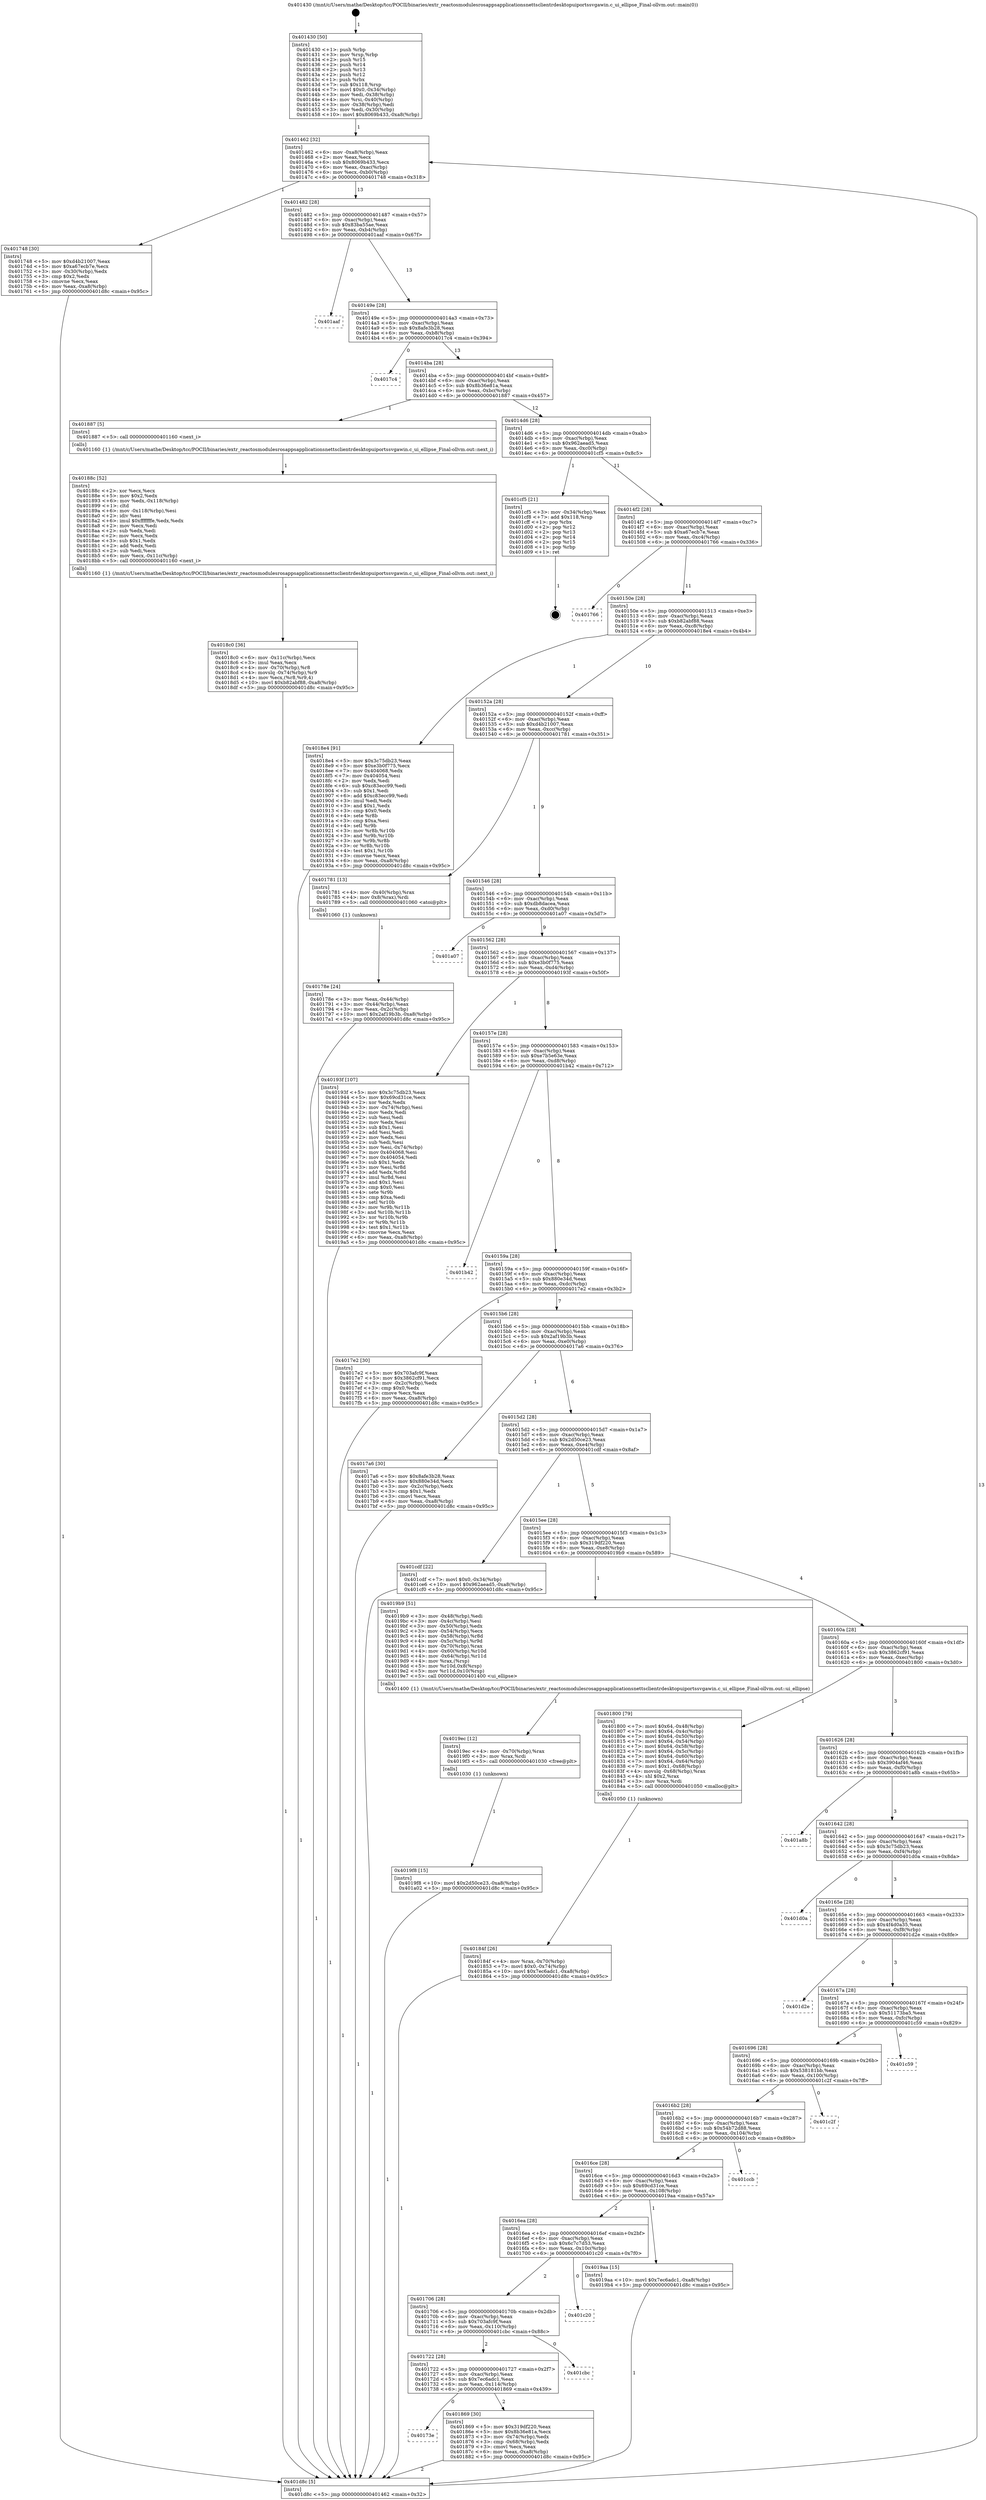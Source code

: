 digraph "0x401430" {
  label = "0x401430 (/mnt/c/Users/mathe/Desktop/tcc/POCII/binaries/extr_reactosmodulesrosappsapplicationsnettsclientrdesktopuiportssvgawin.c_ui_ellipse_Final-ollvm.out::main(0))"
  labelloc = "t"
  node[shape=record]

  Entry [label="",width=0.3,height=0.3,shape=circle,fillcolor=black,style=filled]
  "0x401462" [label="{
     0x401462 [32]\l
     | [instrs]\l
     &nbsp;&nbsp;0x401462 \<+6\>: mov -0xa8(%rbp),%eax\l
     &nbsp;&nbsp;0x401468 \<+2\>: mov %eax,%ecx\l
     &nbsp;&nbsp;0x40146a \<+6\>: sub $0x8069b433,%ecx\l
     &nbsp;&nbsp;0x401470 \<+6\>: mov %eax,-0xac(%rbp)\l
     &nbsp;&nbsp;0x401476 \<+6\>: mov %ecx,-0xb0(%rbp)\l
     &nbsp;&nbsp;0x40147c \<+6\>: je 0000000000401748 \<main+0x318\>\l
  }"]
  "0x401748" [label="{
     0x401748 [30]\l
     | [instrs]\l
     &nbsp;&nbsp;0x401748 \<+5\>: mov $0xd4b21007,%eax\l
     &nbsp;&nbsp;0x40174d \<+5\>: mov $0xa67ecb7e,%ecx\l
     &nbsp;&nbsp;0x401752 \<+3\>: mov -0x30(%rbp),%edx\l
     &nbsp;&nbsp;0x401755 \<+3\>: cmp $0x2,%edx\l
     &nbsp;&nbsp;0x401758 \<+3\>: cmovne %ecx,%eax\l
     &nbsp;&nbsp;0x40175b \<+6\>: mov %eax,-0xa8(%rbp)\l
     &nbsp;&nbsp;0x401761 \<+5\>: jmp 0000000000401d8c \<main+0x95c\>\l
  }"]
  "0x401482" [label="{
     0x401482 [28]\l
     | [instrs]\l
     &nbsp;&nbsp;0x401482 \<+5\>: jmp 0000000000401487 \<main+0x57\>\l
     &nbsp;&nbsp;0x401487 \<+6\>: mov -0xac(%rbp),%eax\l
     &nbsp;&nbsp;0x40148d \<+5\>: sub $0x83ba55ae,%eax\l
     &nbsp;&nbsp;0x401492 \<+6\>: mov %eax,-0xb4(%rbp)\l
     &nbsp;&nbsp;0x401498 \<+6\>: je 0000000000401aaf \<main+0x67f\>\l
  }"]
  "0x401d8c" [label="{
     0x401d8c [5]\l
     | [instrs]\l
     &nbsp;&nbsp;0x401d8c \<+5\>: jmp 0000000000401462 \<main+0x32\>\l
  }"]
  "0x401430" [label="{
     0x401430 [50]\l
     | [instrs]\l
     &nbsp;&nbsp;0x401430 \<+1\>: push %rbp\l
     &nbsp;&nbsp;0x401431 \<+3\>: mov %rsp,%rbp\l
     &nbsp;&nbsp;0x401434 \<+2\>: push %r15\l
     &nbsp;&nbsp;0x401436 \<+2\>: push %r14\l
     &nbsp;&nbsp;0x401438 \<+2\>: push %r13\l
     &nbsp;&nbsp;0x40143a \<+2\>: push %r12\l
     &nbsp;&nbsp;0x40143c \<+1\>: push %rbx\l
     &nbsp;&nbsp;0x40143d \<+7\>: sub $0x118,%rsp\l
     &nbsp;&nbsp;0x401444 \<+7\>: movl $0x0,-0x34(%rbp)\l
     &nbsp;&nbsp;0x40144b \<+3\>: mov %edi,-0x38(%rbp)\l
     &nbsp;&nbsp;0x40144e \<+4\>: mov %rsi,-0x40(%rbp)\l
     &nbsp;&nbsp;0x401452 \<+3\>: mov -0x38(%rbp),%edi\l
     &nbsp;&nbsp;0x401455 \<+3\>: mov %edi,-0x30(%rbp)\l
     &nbsp;&nbsp;0x401458 \<+10\>: movl $0x8069b433,-0xa8(%rbp)\l
  }"]
  Exit [label="",width=0.3,height=0.3,shape=circle,fillcolor=black,style=filled,peripheries=2]
  "0x401aaf" [label="{
     0x401aaf\l
  }", style=dashed]
  "0x40149e" [label="{
     0x40149e [28]\l
     | [instrs]\l
     &nbsp;&nbsp;0x40149e \<+5\>: jmp 00000000004014a3 \<main+0x73\>\l
     &nbsp;&nbsp;0x4014a3 \<+6\>: mov -0xac(%rbp),%eax\l
     &nbsp;&nbsp;0x4014a9 \<+5\>: sub $0x8afe3b28,%eax\l
     &nbsp;&nbsp;0x4014ae \<+6\>: mov %eax,-0xb8(%rbp)\l
     &nbsp;&nbsp;0x4014b4 \<+6\>: je 00000000004017c4 \<main+0x394\>\l
  }"]
  "0x4019f8" [label="{
     0x4019f8 [15]\l
     | [instrs]\l
     &nbsp;&nbsp;0x4019f8 \<+10\>: movl $0x2d50ce23,-0xa8(%rbp)\l
     &nbsp;&nbsp;0x401a02 \<+5\>: jmp 0000000000401d8c \<main+0x95c\>\l
  }"]
  "0x4017c4" [label="{
     0x4017c4\l
  }", style=dashed]
  "0x4014ba" [label="{
     0x4014ba [28]\l
     | [instrs]\l
     &nbsp;&nbsp;0x4014ba \<+5\>: jmp 00000000004014bf \<main+0x8f\>\l
     &nbsp;&nbsp;0x4014bf \<+6\>: mov -0xac(%rbp),%eax\l
     &nbsp;&nbsp;0x4014c5 \<+5\>: sub $0x8b36e81a,%eax\l
     &nbsp;&nbsp;0x4014ca \<+6\>: mov %eax,-0xbc(%rbp)\l
     &nbsp;&nbsp;0x4014d0 \<+6\>: je 0000000000401887 \<main+0x457\>\l
  }"]
  "0x4019ec" [label="{
     0x4019ec [12]\l
     | [instrs]\l
     &nbsp;&nbsp;0x4019ec \<+4\>: mov -0x70(%rbp),%rax\l
     &nbsp;&nbsp;0x4019f0 \<+3\>: mov %rax,%rdi\l
     &nbsp;&nbsp;0x4019f3 \<+5\>: call 0000000000401030 \<free@plt\>\l
     | [calls]\l
     &nbsp;&nbsp;0x401030 \{1\} (unknown)\l
  }"]
  "0x401887" [label="{
     0x401887 [5]\l
     | [instrs]\l
     &nbsp;&nbsp;0x401887 \<+5\>: call 0000000000401160 \<next_i\>\l
     | [calls]\l
     &nbsp;&nbsp;0x401160 \{1\} (/mnt/c/Users/mathe/Desktop/tcc/POCII/binaries/extr_reactosmodulesrosappsapplicationsnettsclientrdesktopuiportssvgawin.c_ui_ellipse_Final-ollvm.out::next_i)\l
  }"]
  "0x4014d6" [label="{
     0x4014d6 [28]\l
     | [instrs]\l
     &nbsp;&nbsp;0x4014d6 \<+5\>: jmp 00000000004014db \<main+0xab\>\l
     &nbsp;&nbsp;0x4014db \<+6\>: mov -0xac(%rbp),%eax\l
     &nbsp;&nbsp;0x4014e1 \<+5\>: sub $0x962aead5,%eax\l
     &nbsp;&nbsp;0x4014e6 \<+6\>: mov %eax,-0xc0(%rbp)\l
     &nbsp;&nbsp;0x4014ec \<+6\>: je 0000000000401cf5 \<main+0x8c5\>\l
  }"]
  "0x4018c0" [label="{
     0x4018c0 [36]\l
     | [instrs]\l
     &nbsp;&nbsp;0x4018c0 \<+6\>: mov -0x11c(%rbp),%ecx\l
     &nbsp;&nbsp;0x4018c6 \<+3\>: imul %eax,%ecx\l
     &nbsp;&nbsp;0x4018c9 \<+4\>: mov -0x70(%rbp),%r8\l
     &nbsp;&nbsp;0x4018cd \<+4\>: movslq -0x74(%rbp),%r9\l
     &nbsp;&nbsp;0x4018d1 \<+4\>: mov %ecx,(%r8,%r9,4)\l
     &nbsp;&nbsp;0x4018d5 \<+10\>: movl $0xb82abf88,-0xa8(%rbp)\l
     &nbsp;&nbsp;0x4018df \<+5\>: jmp 0000000000401d8c \<main+0x95c\>\l
  }"]
  "0x401cf5" [label="{
     0x401cf5 [21]\l
     | [instrs]\l
     &nbsp;&nbsp;0x401cf5 \<+3\>: mov -0x34(%rbp),%eax\l
     &nbsp;&nbsp;0x401cf8 \<+7\>: add $0x118,%rsp\l
     &nbsp;&nbsp;0x401cff \<+1\>: pop %rbx\l
     &nbsp;&nbsp;0x401d00 \<+2\>: pop %r12\l
     &nbsp;&nbsp;0x401d02 \<+2\>: pop %r13\l
     &nbsp;&nbsp;0x401d04 \<+2\>: pop %r14\l
     &nbsp;&nbsp;0x401d06 \<+2\>: pop %r15\l
     &nbsp;&nbsp;0x401d08 \<+1\>: pop %rbp\l
     &nbsp;&nbsp;0x401d09 \<+1\>: ret\l
  }"]
  "0x4014f2" [label="{
     0x4014f2 [28]\l
     | [instrs]\l
     &nbsp;&nbsp;0x4014f2 \<+5\>: jmp 00000000004014f7 \<main+0xc7\>\l
     &nbsp;&nbsp;0x4014f7 \<+6\>: mov -0xac(%rbp),%eax\l
     &nbsp;&nbsp;0x4014fd \<+5\>: sub $0xa67ecb7e,%eax\l
     &nbsp;&nbsp;0x401502 \<+6\>: mov %eax,-0xc4(%rbp)\l
     &nbsp;&nbsp;0x401508 \<+6\>: je 0000000000401766 \<main+0x336\>\l
  }"]
  "0x40188c" [label="{
     0x40188c [52]\l
     | [instrs]\l
     &nbsp;&nbsp;0x40188c \<+2\>: xor %ecx,%ecx\l
     &nbsp;&nbsp;0x40188e \<+5\>: mov $0x2,%edx\l
     &nbsp;&nbsp;0x401893 \<+6\>: mov %edx,-0x118(%rbp)\l
     &nbsp;&nbsp;0x401899 \<+1\>: cltd\l
     &nbsp;&nbsp;0x40189a \<+6\>: mov -0x118(%rbp),%esi\l
     &nbsp;&nbsp;0x4018a0 \<+2\>: idiv %esi\l
     &nbsp;&nbsp;0x4018a2 \<+6\>: imul $0xfffffffe,%edx,%edx\l
     &nbsp;&nbsp;0x4018a8 \<+2\>: mov %ecx,%edi\l
     &nbsp;&nbsp;0x4018aa \<+2\>: sub %edx,%edi\l
     &nbsp;&nbsp;0x4018ac \<+2\>: mov %ecx,%edx\l
     &nbsp;&nbsp;0x4018ae \<+3\>: sub $0x1,%edx\l
     &nbsp;&nbsp;0x4018b1 \<+2\>: add %edx,%edi\l
     &nbsp;&nbsp;0x4018b3 \<+2\>: sub %edi,%ecx\l
     &nbsp;&nbsp;0x4018b5 \<+6\>: mov %ecx,-0x11c(%rbp)\l
     &nbsp;&nbsp;0x4018bb \<+5\>: call 0000000000401160 \<next_i\>\l
     | [calls]\l
     &nbsp;&nbsp;0x401160 \{1\} (/mnt/c/Users/mathe/Desktop/tcc/POCII/binaries/extr_reactosmodulesrosappsapplicationsnettsclientrdesktopuiportssvgawin.c_ui_ellipse_Final-ollvm.out::next_i)\l
  }"]
  "0x401766" [label="{
     0x401766\l
  }", style=dashed]
  "0x40150e" [label="{
     0x40150e [28]\l
     | [instrs]\l
     &nbsp;&nbsp;0x40150e \<+5\>: jmp 0000000000401513 \<main+0xe3\>\l
     &nbsp;&nbsp;0x401513 \<+6\>: mov -0xac(%rbp),%eax\l
     &nbsp;&nbsp;0x401519 \<+5\>: sub $0xb82abf88,%eax\l
     &nbsp;&nbsp;0x40151e \<+6\>: mov %eax,-0xc8(%rbp)\l
     &nbsp;&nbsp;0x401524 \<+6\>: je 00000000004018e4 \<main+0x4b4\>\l
  }"]
  "0x40173e" [label="{
     0x40173e\l
  }", style=dashed]
  "0x4018e4" [label="{
     0x4018e4 [91]\l
     | [instrs]\l
     &nbsp;&nbsp;0x4018e4 \<+5\>: mov $0x3c75db23,%eax\l
     &nbsp;&nbsp;0x4018e9 \<+5\>: mov $0xe3b0f775,%ecx\l
     &nbsp;&nbsp;0x4018ee \<+7\>: mov 0x404068,%edx\l
     &nbsp;&nbsp;0x4018f5 \<+7\>: mov 0x404054,%esi\l
     &nbsp;&nbsp;0x4018fc \<+2\>: mov %edx,%edi\l
     &nbsp;&nbsp;0x4018fe \<+6\>: sub $0xc83ecc99,%edi\l
     &nbsp;&nbsp;0x401904 \<+3\>: sub $0x1,%edi\l
     &nbsp;&nbsp;0x401907 \<+6\>: add $0xc83ecc99,%edi\l
     &nbsp;&nbsp;0x40190d \<+3\>: imul %edi,%edx\l
     &nbsp;&nbsp;0x401910 \<+3\>: and $0x1,%edx\l
     &nbsp;&nbsp;0x401913 \<+3\>: cmp $0x0,%edx\l
     &nbsp;&nbsp;0x401916 \<+4\>: sete %r8b\l
     &nbsp;&nbsp;0x40191a \<+3\>: cmp $0xa,%esi\l
     &nbsp;&nbsp;0x40191d \<+4\>: setl %r9b\l
     &nbsp;&nbsp;0x401921 \<+3\>: mov %r8b,%r10b\l
     &nbsp;&nbsp;0x401924 \<+3\>: and %r9b,%r10b\l
     &nbsp;&nbsp;0x401927 \<+3\>: xor %r9b,%r8b\l
     &nbsp;&nbsp;0x40192a \<+3\>: or %r8b,%r10b\l
     &nbsp;&nbsp;0x40192d \<+4\>: test $0x1,%r10b\l
     &nbsp;&nbsp;0x401931 \<+3\>: cmovne %ecx,%eax\l
     &nbsp;&nbsp;0x401934 \<+6\>: mov %eax,-0xa8(%rbp)\l
     &nbsp;&nbsp;0x40193a \<+5\>: jmp 0000000000401d8c \<main+0x95c\>\l
  }"]
  "0x40152a" [label="{
     0x40152a [28]\l
     | [instrs]\l
     &nbsp;&nbsp;0x40152a \<+5\>: jmp 000000000040152f \<main+0xff\>\l
     &nbsp;&nbsp;0x40152f \<+6\>: mov -0xac(%rbp),%eax\l
     &nbsp;&nbsp;0x401535 \<+5\>: sub $0xd4b21007,%eax\l
     &nbsp;&nbsp;0x40153a \<+6\>: mov %eax,-0xcc(%rbp)\l
     &nbsp;&nbsp;0x401540 \<+6\>: je 0000000000401781 \<main+0x351\>\l
  }"]
  "0x401869" [label="{
     0x401869 [30]\l
     | [instrs]\l
     &nbsp;&nbsp;0x401869 \<+5\>: mov $0x319df220,%eax\l
     &nbsp;&nbsp;0x40186e \<+5\>: mov $0x8b36e81a,%ecx\l
     &nbsp;&nbsp;0x401873 \<+3\>: mov -0x74(%rbp),%edx\l
     &nbsp;&nbsp;0x401876 \<+3\>: cmp -0x68(%rbp),%edx\l
     &nbsp;&nbsp;0x401879 \<+3\>: cmovl %ecx,%eax\l
     &nbsp;&nbsp;0x40187c \<+6\>: mov %eax,-0xa8(%rbp)\l
     &nbsp;&nbsp;0x401882 \<+5\>: jmp 0000000000401d8c \<main+0x95c\>\l
  }"]
  "0x401781" [label="{
     0x401781 [13]\l
     | [instrs]\l
     &nbsp;&nbsp;0x401781 \<+4\>: mov -0x40(%rbp),%rax\l
     &nbsp;&nbsp;0x401785 \<+4\>: mov 0x8(%rax),%rdi\l
     &nbsp;&nbsp;0x401789 \<+5\>: call 0000000000401060 \<atoi@plt\>\l
     | [calls]\l
     &nbsp;&nbsp;0x401060 \{1\} (unknown)\l
  }"]
  "0x401546" [label="{
     0x401546 [28]\l
     | [instrs]\l
     &nbsp;&nbsp;0x401546 \<+5\>: jmp 000000000040154b \<main+0x11b\>\l
     &nbsp;&nbsp;0x40154b \<+6\>: mov -0xac(%rbp),%eax\l
     &nbsp;&nbsp;0x401551 \<+5\>: sub $0xdb8dacea,%eax\l
     &nbsp;&nbsp;0x401556 \<+6\>: mov %eax,-0xd0(%rbp)\l
     &nbsp;&nbsp;0x40155c \<+6\>: je 0000000000401a07 \<main+0x5d7\>\l
  }"]
  "0x40178e" [label="{
     0x40178e [24]\l
     | [instrs]\l
     &nbsp;&nbsp;0x40178e \<+3\>: mov %eax,-0x44(%rbp)\l
     &nbsp;&nbsp;0x401791 \<+3\>: mov -0x44(%rbp),%eax\l
     &nbsp;&nbsp;0x401794 \<+3\>: mov %eax,-0x2c(%rbp)\l
     &nbsp;&nbsp;0x401797 \<+10\>: movl $0x2af19b3b,-0xa8(%rbp)\l
     &nbsp;&nbsp;0x4017a1 \<+5\>: jmp 0000000000401d8c \<main+0x95c\>\l
  }"]
  "0x401722" [label="{
     0x401722 [28]\l
     | [instrs]\l
     &nbsp;&nbsp;0x401722 \<+5\>: jmp 0000000000401727 \<main+0x2f7\>\l
     &nbsp;&nbsp;0x401727 \<+6\>: mov -0xac(%rbp),%eax\l
     &nbsp;&nbsp;0x40172d \<+5\>: sub $0x7ec6adc1,%eax\l
     &nbsp;&nbsp;0x401732 \<+6\>: mov %eax,-0x114(%rbp)\l
     &nbsp;&nbsp;0x401738 \<+6\>: je 0000000000401869 \<main+0x439\>\l
  }"]
  "0x401a07" [label="{
     0x401a07\l
  }", style=dashed]
  "0x401562" [label="{
     0x401562 [28]\l
     | [instrs]\l
     &nbsp;&nbsp;0x401562 \<+5\>: jmp 0000000000401567 \<main+0x137\>\l
     &nbsp;&nbsp;0x401567 \<+6\>: mov -0xac(%rbp),%eax\l
     &nbsp;&nbsp;0x40156d \<+5\>: sub $0xe3b0f775,%eax\l
     &nbsp;&nbsp;0x401572 \<+6\>: mov %eax,-0xd4(%rbp)\l
     &nbsp;&nbsp;0x401578 \<+6\>: je 000000000040193f \<main+0x50f\>\l
  }"]
  "0x401cbc" [label="{
     0x401cbc\l
  }", style=dashed]
  "0x40193f" [label="{
     0x40193f [107]\l
     | [instrs]\l
     &nbsp;&nbsp;0x40193f \<+5\>: mov $0x3c75db23,%eax\l
     &nbsp;&nbsp;0x401944 \<+5\>: mov $0x69cd31ce,%ecx\l
     &nbsp;&nbsp;0x401949 \<+2\>: xor %edx,%edx\l
     &nbsp;&nbsp;0x40194b \<+3\>: mov -0x74(%rbp),%esi\l
     &nbsp;&nbsp;0x40194e \<+2\>: mov %edx,%edi\l
     &nbsp;&nbsp;0x401950 \<+2\>: sub %esi,%edi\l
     &nbsp;&nbsp;0x401952 \<+2\>: mov %edx,%esi\l
     &nbsp;&nbsp;0x401954 \<+3\>: sub $0x1,%esi\l
     &nbsp;&nbsp;0x401957 \<+2\>: add %esi,%edi\l
     &nbsp;&nbsp;0x401959 \<+2\>: mov %edx,%esi\l
     &nbsp;&nbsp;0x40195b \<+2\>: sub %edi,%esi\l
     &nbsp;&nbsp;0x40195d \<+3\>: mov %esi,-0x74(%rbp)\l
     &nbsp;&nbsp;0x401960 \<+7\>: mov 0x404068,%esi\l
     &nbsp;&nbsp;0x401967 \<+7\>: mov 0x404054,%edi\l
     &nbsp;&nbsp;0x40196e \<+3\>: sub $0x1,%edx\l
     &nbsp;&nbsp;0x401971 \<+3\>: mov %esi,%r8d\l
     &nbsp;&nbsp;0x401974 \<+3\>: add %edx,%r8d\l
     &nbsp;&nbsp;0x401977 \<+4\>: imul %r8d,%esi\l
     &nbsp;&nbsp;0x40197b \<+3\>: and $0x1,%esi\l
     &nbsp;&nbsp;0x40197e \<+3\>: cmp $0x0,%esi\l
     &nbsp;&nbsp;0x401981 \<+4\>: sete %r9b\l
     &nbsp;&nbsp;0x401985 \<+3\>: cmp $0xa,%edi\l
     &nbsp;&nbsp;0x401988 \<+4\>: setl %r10b\l
     &nbsp;&nbsp;0x40198c \<+3\>: mov %r9b,%r11b\l
     &nbsp;&nbsp;0x40198f \<+3\>: and %r10b,%r11b\l
     &nbsp;&nbsp;0x401992 \<+3\>: xor %r10b,%r9b\l
     &nbsp;&nbsp;0x401995 \<+3\>: or %r9b,%r11b\l
     &nbsp;&nbsp;0x401998 \<+4\>: test $0x1,%r11b\l
     &nbsp;&nbsp;0x40199c \<+3\>: cmovne %ecx,%eax\l
     &nbsp;&nbsp;0x40199f \<+6\>: mov %eax,-0xa8(%rbp)\l
     &nbsp;&nbsp;0x4019a5 \<+5\>: jmp 0000000000401d8c \<main+0x95c\>\l
  }"]
  "0x40157e" [label="{
     0x40157e [28]\l
     | [instrs]\l
     &nbsp;&nbsp;0x40157e \<+5\>: jmp 0000000000401583 \<main+0x153\>\l
     &nbsp;&nbsp;0x401583 \<+6\>: mov -0xac(%rbp),%eax\l
     &nbsp;&nbsp;0x401589 \<+5\>: sub $0xe7b5e63e,%eax\l
     &nbsp;&nbsp;0x40158e \<+6\>: mov %eax,-0xd8(%rbp)\l
     &nbsp;&nbsp;0x401594 \<+6\>: je 0000000000401b42 \<main+0x712\>\l
  }"]
  "0x401706" [label="{
     0x401706 [28]\l
     | [instrs]\l
     &nbsp;&nbsp;0x401706 \<+5\>: jmp 000000000040170b \<main+0x2db\>\l
     &nbsp;&nbsp;0x40170b \<+6\>: mov -0xac(%rbp),%eax\l
     &nbsp;&nbsp;0x401711 \<+5\>: sub $0x703afc9f,%eax\l
     &nbsp;&nbsp;0x401716 \<+6\>: mov %eax,-0x110(%rbp)\l
     &nbsp;&nbsp;0x40171c \<+6\>: je 0000000000401cbc \<main+0x88c\>\l
  }"]
  "0x401b42" [label="{
     0x401b42\l
  }", style=dashed]
  "0x40159a" [label="{
     0x40159a [28]\l
     | [instrs]\l
     &nbsp;&nbsp;0x40159a \<+5\>: jmp 000000000040159f \<main+0x16f\>\l
     &nbsp;&nbsp;0x40159f \<+6\>: mov -0xac(%rbp),%eax\l
     &nbsp;&nbsp;0x4015a5 \<+5\>: sub $0x880e34d,%eax\l
     &nbsp;&nbsp;0x4015aa \<+6\>: mov %eax,-0xdc(%rbp)\l
     &nbsp;&nbsp;0x4015b0 \<+6\>: je 00000000004017e2 \<main+0x3b2\>\l
  }"]
  "0x401c20" [label="{
     0x401c20\l
  }", style=dashed]
  "0x4017e2" [label="{
     0x4017e2 [30]\l
     | [instrs]\l
     &nbsp;&nbsp;0x4017e2 \<+5\>: mov $0x703afc9f,%eax\l
     &nbsp;&nbsp;0x4017e7 \<+5\>: mov $0x3862cf91,%ecx\l
     &nbsp;&nbsp;0x4017ec \<+3\>: mov -0x2c(%rbp),%edx\l
     &nbsp;&nbsp;0x4017ef \<+3\>: cmp $0x0,%edx\l
     &nbsp;&nbsp;0x4017f2 \<+3\>: cmove %ecx,%eax\l
     &nbsp;&nbsp;0x4017f5 \<+6\>: mov %eax,-0xa8(%rbp)\l
     &nbsp;&nbsp;0x4017fb \<+5\>: jmp 0000000000401d8c \<main+0x95c\>\l
  }"]
  "0x4015b6" [label="{
     0x4015b6 [28]\l
     | [instrs]\l
     &nbsp;&nbsp;0x4015b6 \<+5\>: jmp 00000000004015bb \<main+0x18b\>\l
     &nbsp;&nbsp;0x4015bb \<+6\>: mov -0xac(%rbp),%eax\l
     &nbsp;&nbsp;0x4015c1 \<+5\>: sub $0x2af19b3b,%eax\l
     &nbsp;&nbsp;0x4015c6 \<+6\>: mov %eax,-0xe0(%rbp)\l
     &nbsp;&nbsp;0x4015cc \<+6\>: je 00000000004017a6 \<main+0x376\>\l
  }"]
  "0x4016ea" [label="{
     0x4016ea [28]\l
     | [instrs]\l
     &nbsp;&nbsp;0x4016ea \<+5\>: jmp 00000000004016ef \<main+0x2bf\>\l
     &nbsp;&nbsp;0x4016ef \<+6\>: mov -0xac(%rbp),%eax\l
     &nbsp;&nbsp;0x4016f5 \<+5\>: sub $0x6c7c7d53,%eax\l
     &nbsp;&nbsp;0x4016fa \<+6\>: mov %eax,-0x10c(%rbp)\l
     &nbsp;&nbsp;0x401700 \<+6\>: je 0000000000401c20 \<main+0x7f0\>\l
  }"]
  "0x4017a6" [label="{
     0x4017a6 [30]\l
     | [instrs]\l
     &nbsp;&nbsp;0x4017a6 \<+5\>: mov $0x8afe3b28,%eax\l
     &nbsp;&nbsp;0x4017ab \<+5\>: mov $0x880e34d,%ecx\l
     &nbsp;&nbsp;0x4017b0 \<+3\>: mov -0x2c(%rbp),%edx\l
     &nbsp;&nbsp;0x4017b3 \<+3\>: cmp $0x1,%edx\l
     &nbsp;&nbsp;0x4017b6 \<+3\>: cmovl %ecx,%eax\l
     &nbsp;&nbsp;0x4017b9 \<+6\>: mov %eax,-0xa8(%rbp)\l
     &nbsp;&nbsp;0x4017bf \<+5\>: jmp 0000000000401d8c \<main+0x95c\>\l
  }"]
  "0x4015d2" [label="{
     0x4015d2 [28]\l
     | [instrs]\l
     &nbsp;&nbsp;0x4015d2 \<+5\>: jmp 00000000004015d7 \<main+0x1a7\>\l
     &nbsp;&nbsp;0x4015d7 \<+6\>: mov -0xac(%rbp),%eax\l
     &nbsp;&nbsp;0x4015dd \<+5\>: sub $0x2d50ce23,%eax\l
     &nbsp;&nbsp;0x4015e2 \<+6\>: mov %eax,-0xe4(%rbp)\l
     &nbsp;&nbsp;0x4015e8 \<+6\>: je 0000000000401cdf \<main+0x8af\>\l
  }"]
  "0x4019aa" [label="{
     0x4019aa [15]\l
     | [instrs]\l
     &nbsp;&nbsp;0x4019aa \<+10\>: movl $0x7ec6adc1,-0xa8(%rbp)\l
     &nbsp;&nbsp;0x4019b4 \<+5\>: jmp 0000000000401d8c \<main+0x95c\>\l
  }"]
  "0x401cdf" [label="{
     0x401cdf [22]\l
     | [instrs]\l
     &nbsp;&nbsp;0x401cdf \<+7\>: movl $0x0,-0x34(%rbp)\l
     &nbsp;&nbsp;0x401ce6 \<+10\>: movl $0x962aead5,-0xa8(%rbp)\l
     &nbsp;&nbsp;0x401cf0 \<+5\>: jmp 0000000000401d8c \<main+0x95c\>\l
  }"]
  "0x4015ee" [label="{
     0x4015ee [28]\l
     | [instrs]\l
     &nbsp;&nbsp;0x4015ee \<+5\>: jmp 00000000004015f3 \<main+0x1c3\>\l
     &nbsp;&nbsp;0x4015f3 \<+6\>: mov -0xac(%rbp),%eax\l
     &nbsp;&nbsp;0x4015f9 \<+5\>: sub $0x319df220,%eax\l
     &nbsp;&nbsp;0x4015fe \<+6\>: mov %eax,-0xe8(%rbp)\l
     &nbsp;&nbsp;0x401604 \<+6\>: je 00000000004019b9 \<main+0x589\>\l
  }"]
  "0x4016ce" [label="{
     0x4016ce [28]\l
     | [instrs]\l
     &nbsp;&nbsp;0x4016ce \<+5\>: jmp 00000000004016d3 \<main+0x2a3\>\l
     &nbsp;&nbsp;0x4016d3 \<+6\>: mov -0xac(%rbp),%eax\l
     &nbsp;&nbsp;0x4016d9 \<+5\>: sub $0x69cd31ce,%eax\l
     &nbsp;&nbsp;0x4016de \<+6\>: mov %eax,-0x108(%rbp)\l
     &nbsp;&nbsp;0x4016e4 \<+6\>: je 00000000004019aa \<main+0x57a\>\l
  }"]
  "0x4019b9" [label="{
     0x4019b9 [51]\l
     | [instrs]\l
     &nbsp;&nbsp;0x4019b9 \<+3\>: mov -0x48(%rbp),%edi\l
     &nbsp;&nbsp;0x4019bc \<+3\>: mov -0x4c(%rbp),%esi\l
     &nbsp;&nbsp;0x4019bf \<+3\>: mov -0x50(%rbp),%edx\l
     &nbsp;&nbsp;0x4019c2 \<+3\>: mov -0x54(%rbp),%ecx\l
     &nbsp;&nbsp;0x4019c5 \<+4\>: mov -0x58(%rbp),%r8d\l
     &nbsp;&nbsp;0x4019c9 \<+4\>: mov -0x5c(%rbp),%r9d\l
     &nbsp;&nbsp;0x4019cd \<+4\>: mov -0x70(%rbp),%rax\l
     &nbsp;&nbsp;0x4019d1 \<+4\>: mov -0x60(%rbp),%r10d\l
     &nbsp;&nbsp;0x4019d5 \<+4\>: mov -0x64(%rbp),%r11d\l
     &nbsp;&nbsp;0x4019d9 \<+4\>: mov %rax,(%rsp)\l
     &nbsp;&nbsp;0x4019dd \<+5\>: mov %r10d,0x8(%rsp)\l
     &nbsp;&nbsp;0x4019e2 \<+5\>: mov %r11d,0x10(%rsp)\l
     &nbsp;&nbsp;0x4019e7 \<+5\>: call 0000000000401400 \<ui_ellipse\>\l
     | [calls]\l
     &nbsp;&nbsp;0x401400 \{1\} (/mnt/c/Users/mathe/Desktop/tcc/POCII/binaries/extr_reactosmodulesrosappsapplicationsnettsclientrdesktopuiportssvgawin.c_ui_ellipse_Final-ollvm.out::ui_ellipse)\l
  }"]
  "0x40160a" [label="{
     0x40160a [28]\l
     | [instrs]\l
     &nbsp;&nbsp;0x40160a \<+5\>: jmp 000000000040160f \<main+0x1df\>\l
     &nbsp;&nbsp;0x40160f \<+6\>: mov -0xac(%rbp),%eax\l
     &nbsp;&nbsp;0x401615 \<+5\>: sub $0x3862cf91,%eax\l
     &nbsp;&nbsp;0x40161a \<+6\>: mov %eax,-0xec(%rbp)\l
     &nbsp;&nbsp;0x401620 \<+6\>: je 0000000000401800 \<main+0x3d0\>\l
  }"]
  "0x401ccb" [label="{
     0x401ccb\l
  }", style=dashed]
  "0x401800" [label="{
     0x401800 [79]\l
     | [instrs]\l
     &nbsp;&nbsp;0x401800 \<+7\>: movl $0x64,-0x48(%rbp)\l
     &nbsp;&nbsp;0x401807 \<+7\>: movl $0x64,-0x4c(%rbp)\l
     &nbsp;&nbsp;0x40180e \<+7\>: movl $0x64,-0x50(%rbp)\l
     &nbsp;&nbsp;0x401815 \<+7\>: movl $0x64,-0x54(%rbp)\l
     &nbsp;&nbsp;0x40181c \<+7\>: movl $0x64,-0x58(%rbp)\l
     &nbsp;&nbsp;0x401823 \<+7\>: movl $0x64,-0x5c(%rbp)\l
     &nbsp;&nbsp;0x40182a \<+7\>: movl $0x64,-0x60(%rbp)\l
     &nbsp;&nbsp;0x401831 \<+7\>: movl $0x64,-0x64(%rbp)\l
     &nbsp;&nbsp;0x401838 \<+7\>: movl $0x1,-0x68(%rbp)\l
     &nbsp;&nbsp;0x40183f \<+4\>: movslq -0x68(%rbp),%rax\l
     &nbsp;&nbsp;0x401843 \<+4\>: shl $0x2,%rax\l
     &nbsp;&nbsp;0x401847 \<+3\>: mov %rax,%rdi\l
     &nbsp;&nbsp;0x40184a \<+5\>: call 0000000000401050 \<malloc@plt\>\l
     | [calls]\l
     &nbsp;&nbsp;0x401050 \{1\} (unknown)\l
  }"]
  "0x401626" [label="{
     0x401626 [28]\l
     | [instrs]\l
     &nbsp;&nbsp;0x401626 \<+5\>: jmp 000000000040162b \<main+0x1fb\>\l
     &nbsp;&nbsp;0x40162b \<+6\>: mov -0xac(%rbp),%eax\l
     &nbsp;&nbsp;0x401631 \<+5\>: sub $0x3904af46,%eax\l
     &nbsp;&nbsp;0x401636 \<+6\>: mov %eax,-0xf0(%rbp)\l
     &nbsp;&nbsp;0x40163c \<+6\>: je 0000000000401a8b \<main+0x65b\>\l
  }"]
  "0x40184f" [label="{
     0x40184f [26]\l
     | [instrs]\l
     &nbsp;&nbsp;0x40184f \<+4\>: mov %rax,-0x70(%rbp)\l
     &nbsp;&nbsp;0x401853 \<+7\>: movl $0x0,-0x74(%rbp)\l
     &nbsp;&nbsp;0x40185a \<+10\>: movl $0x7ec6adc1,-0xa8(%rbp)\l
     &nbsp;&nbsp;0x401864 \<+5\>: jmp 0000000000401d8c \<main+0x95c\>\l
  }"]
  "0x4016b2" [label="{
     0x4016b2 [28]\l
     | [instrs]\l
     &nbsp;&nbsp;0x4016b2 \<+5\>: jmp 00000000004016b7 \<main+0x287\>\l
     &nbsp;&nbsp;0x4016b7 \<+6\>: mov -0xac(%rbp),%eax\l
     &nbsp;&nbsp;0x4016bd \<+5\>: sub $0x54b72d88,%eax\l
     &nbsp;&nbsp;0x4016c2 \<+6\>: mov %eax,-0x104(%rbp)\l
     &nbsp;&nbsp;0x4016c8 \<+6\>: je 0000000000401ccb \<main+0x89b\>\l
  }"]
  "0x401a8b" [label="{
     0x401a8b\l
  }", style=dashed]
  "0x401642" [label="{
     0x401642 [28]\l
     | [instrs]\l
     &nbsp;&nbsp;0x401642 \<+5\>: jmp 0000000000401647 \<main+0x217\>\l
     &nbsp;&nbsp;0x401647 \<+6\>: mov -0xac(%rbp),%eax\l
     &nbsp;&nbsp;0x40164d \<+5\>: sub $0x3c75db23,%eax\l
     &nbsp;&nbsp;0x401652 \<+6\>: mov %eax,-0xf4(%rbp)\l
     &nbsp;&nbsp;0x401658 \<+6\>: je 0000000000401d0a \<main+0x8da\>\l
  }"]
  "0x401c2f" [label="{
     0x401c2f\l
  }", style=dashed]
  "0x401d0a" [label="{
     0x401d0a\l
  }", style=dashed]
  "0x40165e" [label="{
     0x40165e [28]\l
     | [instrs]\l
     &nbsp;&nbsp;0x40165e \<+5\>: jmp 0000000000401663 \<main+0x233\>\l
     &nbsp;&nbsp;0x401663 \<+6\>: mov -0xac(%rbp),%eax\l
     &nbsp;&nbsp;0x401669 \<+5\>: sub $0x4f4d0a35,%eax\l
     &nbsp;&nbsp;0x40166e \<+6\>: mov %eax,-0xf8(%rbp)\l
     &nbsp;&nbsp;0x401674 \<+6\>: je 0000000000401d2e \<main+0x8fe\>\l
  }"]
  "0x401696" [label="{
     0x401696 [28]\l
     | [instrs]\l
     &nbsp;&nbsp;0x401696 \<+5\>: jmp 000000000040169b \<main+0x26b\>\l
     &nbsp;&nbsp;0x40169b \<+6\>: mov -0xac(%rbp),%eax\l
     &nbsp;&nbsp;0x4016a1 \<+5\>: sub $0x538181bb,%eax\l
     &nbsp;&nbsp;0x4016a6 \<+6\>: mov %eax,-0x100(%rbp)\l
     &nbsp;&nbsp;0x4016ac \<+6\>: je 0000000000401c2f \<main+0x7ff\>\l
  }"]
  "0x401d2e" [label="{
     0x401d2e\l
  }", style=dashed]
  "0x40167a" [label="{
     0x40167a [28]\l
     | [instrs]\l
     &nbsp;&nbsp;0x40167a \<+5\>: jmp 000000000040167f \<main+0x24f\>\l
     &nbsp;&nbsp;0x40167f \<+6\>: mov -0xac(%rbp),%eax\l
     &nbsp;&nbsp;0x401685 \<+5\>: sub $0x51173ba5,%eax\l
     &nbsp;&nbsp;0x40168a \<+6\>: mov %eax,-0xfc(%rbp)\l
     &nbsp;&nbsp;0x401690 \<+6\>: je 0000000000401c59 \<main+0x829\>\l
  }"]
  "0x401c59" [label="{
     0x401c59\l
  }", style=dashed]
  Entry -> "0x401430" [label=" 1"]
  "0x401462" -> "0x401748" [label=" 1"]
  "0x401462" -> "0x401482" [label=" 13"]
  "0x401748" -> "0x401d8c" [label=" 1"]
  "0x401430" -> "0x401462" [label=" 1"]
  "0x401d8c" -> "0x401462" [label=" 13"]
  "0x401cf5" -> Exit [label=" 1"]
  "0x401482" -> "0x401aaf" [label=" 0"]
  "0x401482" -> "0x40149e" [label=" 13"]
  "0x401cdf" -> "0x401d8c" [label=" 1"]
  "0x40149e" -> "0x4017c4" [label=" 0"]
  "0x40149e" -> "0x4014ba" [label=" 13"]
  "0x4019f8" -> "0x401d8c" [label=" 1"]
  "0x4014ba" -> "0x401887" [label=" 1"]
  "0x4014ba" -> "0x4014d6" [label=" 12"]
  "0x4019ec" -> "0x4019f8" [label=" 1"]
  "0x4014d6" -> "0x401cf5" [label=" 1"]
  "0x4014d6" -> "0x4014f2" [label=" 11"]
  "0x4019b9" -> "0x4019ec" [label=" 1"]
  "0x4014f2" -> "0x401766" [label=" 0"]
  "0x4014f2" -> "0x40150e" [label=" 11"]
  "0x4019aa" -> "0x401d8c" [label=" 1"]
  "0x40150e" -> "0x4018e4" [label=" 1"]
  "0x40150e" -> "0x40152a" [label=" 10"]
  "0x40193f" -> "0x401d8c" [label=" 1"]
  "0x40152a" -> "0x401781" [label=" 1"]
  "0x40152a" -> "0x401546" [label=" 9"]
  "0x401781" -> "0x40178e" [label=" 1"]
  "0x40178e" -> "0x401d8c" [label=" 1"]
  "0x4018e4" -> "0x401d8c" [label=" 1"]
  "0x401546" -> "0x401a07" [label=" 0"]
  "0x401546" -> "0x401562" [label=" 9"]
  "0x40188c" -> "0x4018c0" [label=" 1"]
  "0x401562" -> "0x40193f" [label=" 1"]
  "0x401562" -> "0x40157e" [label=" 8"]
  "0x401887" -> "0x40188c" [label=" 1"]
  "0x40157e" -> "0x401b42" [label=" 0"]
  "0x40157e" -> "0x40159a" [label=" 8"]
  "0x401722" -> "0x40173e" [label=" 0"]
  "0x40159a" -> "0x4017e2" [label=" 1"]
  "0x40159a" -> "0x4015b6" [label=" 7"]
  "0x401722" -> "0x401869" [label=" 2"]
  "0x4015b6" -> "0x4017a6" [label=" 1"]
  "0x4015b6" -> "0x4015d2" [label=" 6"]
  "0x4017a6" -> "0x401d8c" [label=" 1"]
  "0x4017e2" -> "0x401d8c" [label=" 1"]
  "0x401706" -> "0x401722" [label=" 2"]
  "0x4015d2" -> "0x401cdf" [label=" 1"]
  "0x4015d2" -> "0x4015ee" [label=" 5"]
  "0x401706" -> "0x401cbc" [label=" 0"]
  "0x4015ee" -> "0x4019b9" [label=" 1"]
  "0x4015ee" -> "0x40160a" [label=" 4"]
  "0x4016ea" -> "0x401706" [label=" 2"]
  "0x40160a" -> "0x401800" [label=" 1"]
  "0x40160a" -> "0x401626" [label=" 3"]
  "0x401800" -> "0x40184f" [label=" 1"]
  "0x40184f" -> "0x401d8c" [label=" 1"]
  "0x4016ea" -> "0x401c20" [label=" 0"]
  "0x401626" -> "0x401a8b" [label=" 0"]
  "0x401626" -> "0x401642" [label=" 3"]
  "0x4016ce" -> "0x4016ea" [label=" 2"]
  "0x401642" -> "0x401d0a" [label=" 0"]
  "0x401642" -> "0x40165e" [label=" 3"]
  "0x4016ce" -> "0x4019aa" [label=" 1"]
  "0x40165e" -> "0x401d2e" [label=" 0"]
  "0x40165e" -> "0x40167a" [label=" 3"]
  "0x4016b2" -> "0x4016ce" [label=" 3"]
  "0x40167a" -> "0x401c59" [label=" 0"]
  "0x40167a" -> "0x401696" [label=" 3"]
  "0x401869" -> "0x401d8c" [label=" 2"]
  "0x401696" -> "0x401c2f" [label=" 0"]
  "0x401696" -> "0x4016b2" [label=" 3"]
  "0x4018c0" -> "0x401d8c" [label=" 1"]
  "0x4016b2" -> "0x401ccb" [label=" 0"]
}
